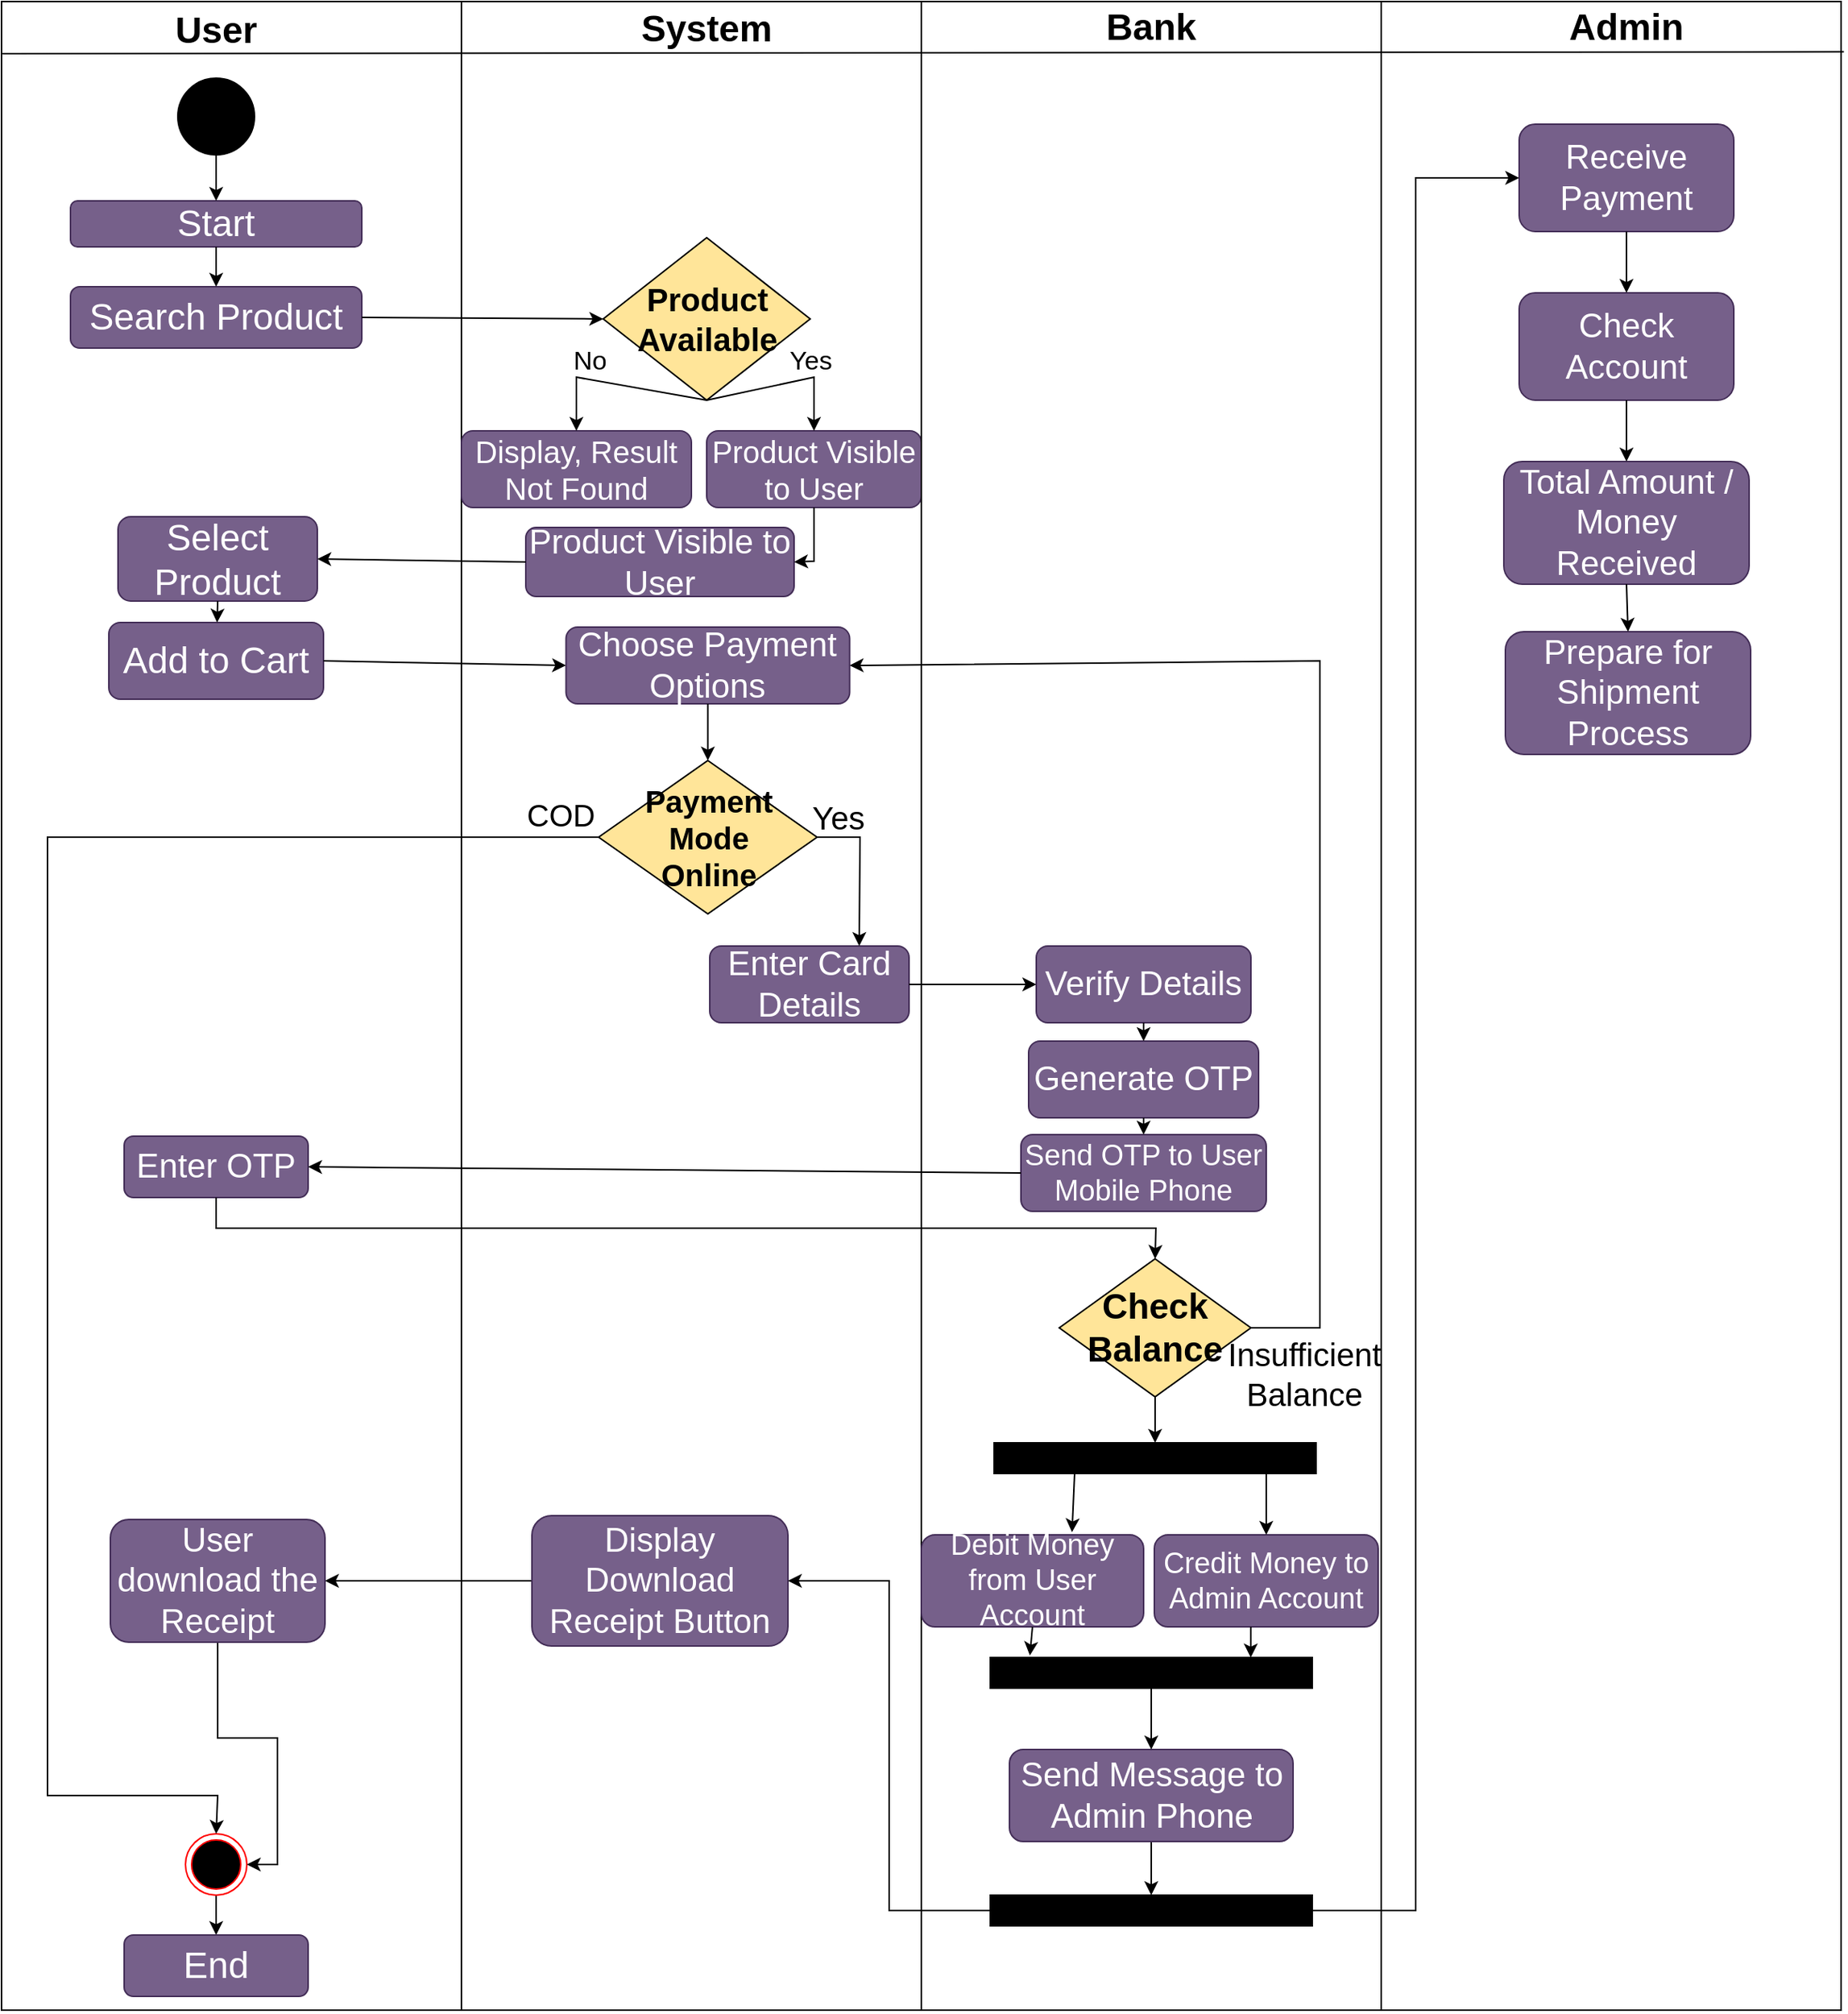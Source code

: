 <mxfile version="22.0.2" type="device">
  <diagram name="Page-1" id="IKYJlZN3N18hsduzmT-c">
    <mxGraphModel dx="1480" dy="866" grid="1" gridSize="10" guides="1" tooltips="1" connect="1" arrows="1" fold="1" page="1" pageScale="1" pageWidth="1100" pageHeight="850" math="0" shadow="0">
      <root>
        <mxCell id="0" />
        <mxCell id="1" parent="0" />
        <mxCell id="9lYV--l126R9IqNX4mJA-1" value="" style="rounded=0;whiteSpace=wrap;html=1;" parent="1" vertex="1">
          <mxGeometry x="240" y="40" width="600" height="1310" as="geometry" />
        </mxCell>
        <mxCell id="9lYV--l126R9IqNX4mJA-2" value="" style="endArrow=none;html=1;rounded=0;entryX=0.5;entryY=0;entryDx=0;entryDy=0;exitX=0.5;exitY=1;exitDx=0;exitDy=0;" parent="1" source="9lYV--l126R9IqNX4mJA-1" target="9lYV--l126R9IqNX4mJA-1" edge="1">
          <mxGeometry width="50" height="50" relative="1" as="geometry">
            <mxPoint x="510" y="250" as="sourcePoint" />
            <mxPoint x="560" y="200" as="targetPoint" />
          </mxGeometry>
        </mxCell>
        <mxCell id="9lYV--l126R9IqNX4mJA-3" value="" style="endArrow=none;html=1;rounded=0;exitX=-0.001;exitY=0.042;exitDx=0;exitDy=0;exitPerimeter=0;entryX=1;entryY=0.5;entryDx=0;entryDy=0;" parent="1" source="9lYV--l126R9IqNX4mJA-33" edge="1">
          <mxGeometry width="50" height="50" relative="1" as="geometry">
            <mxPoint x="239.4" y="78.86" as="sourcePoint" />
            <mxPoint x="1140" y="74" as="targetPoint" />
          </mxGeometry>
        </mxCell>
        <mxCell id="9lYV--l126R9IqNX4mJA-4" value="User" style="text;html=1;strokeColor=none;fillColor=none;align=center;verticalAlign=middle;whiteSpace=wrap;rounded=0;fontSize=24;fontStyle=1" parent="1" vertex="1">
          <mxGeometry x="350" y="44" width="60" height="30" as="geometry" />
        </mxCell>
        <mxCell id="9lYV--l126R9IqNX4mJA-5" value="System" style="text;html=1;strokeColor=none;fillColor=none;align=center;verticalAlign=middle;whiteSpace=wrap;rounded=0;fontSize=24;fontStyle=1" parent="1" vertex="1">
          <mxGeometry x="670" y="43" width="60" height="30" as="geometry" />
        </mxCell>
        <mxCell id="9lYV--l126R9IqNX4mJA-6" value="Start" style="rounded=1;whiteSpace=wrap;html=1;fontSize=24;fillColor=#76608a;fontColor=#ffffff;strokeColor=#432D57;" parent="1" vertex="1">
          <mxGeometry x="285" y="170" width="190" height="30" as="geometry" />
        </mxCell>
        <mxCell id="9lYV--l126R9IqNX4mJA-8" value="" style="ellipse;whiteSpace=wrap;html=1;aspect=fixed;fontColor=#000000;labelBackgroundColor=none;strokeColor=#000000;fillColor=#000000;" parent="1" vertex="1">
          <mxGeometry x="355" y="90" width="50" height="50" as="geometry" />
        </mxCell>
        <mxCell id="9lYV--l126R9IqNX4mJA-9" value="" style="endArrow=classic;html=1;rounded=0;exitX=0.5;exitY=1;exitDx=0;exitDy=0;" parent="1" source="9lYV--l126R9IqNX4mJA-8" target="9lYV--l126R9IqNX4mJA-6" edge="1">
          <mxGeometry width="50" height="50" relative="1" as="geometry">
            <mxPoint x="510" y="250" as="sourcePoint" />
            <mxPoint x="560" y="200" as="targetPoint" />
          </mxGeometry>
        </mxCell>
        <mxCell id="9lYV--l126R9IqNX4mJA-10" value="Search Product" style="rounded=1;whiteSpace=wrap;html=1;fontSize=24;fillColor=#76608a;fontColor=#ffffff;strokeColor=#432D57;" parent="1" vertex="1">
          <mxGeometry x="285" y="226" width="190" height="40" as="geometry" />
        </mxCell>
        <mxCell id="9lYV--l126R9IqNX4mJA-12" value="Product &lt;br style=&quot;font-size: 21px;&quot;&gt;Available" style="rhombus;whiteSpace=wrap;html=1;fillColor=#FFE599;fontStyle=1;fontSize=21;" parent="1" vertex="1">
          <mxGeometry x="632.5" y="194" width="135" height="106" as="geometry" />
        </mxCell>
        <mxCell id="9lYV--l126R9IqNX4mJA-13" value="" style="endArrow=classic;html=1;rounded=0;exitX=1;exitY=0.5;exitDx=0;exitDy=0;entryX=0;entryY=0.5;entryDx=0;entryDy=0;" parent="1" source="9lYV--l126R9IqNX4mJA-10" target="9lYV--l126R9IqNX4mJA-12" edge="1">
          <mxGeometry width="50" height="50" relative="1" as="geometry">
            <mxPoint x="510" y="250" as="sourcePoint" />
            <mxPoint x="560" y="200" as="targetPoint" />
          </mxGeometry>
        </mxCell>
        <mxCell id="9lYV--l126R9IqNX4mJA-15" value="Display, Result Not Found" style="rounded=1;whiteSpace=wrap;html=1;fontSize=20;fillColor=#76608a;fontColor=#ffffff;strokeColor=#432D57;" parent="1" vertex="1">
          <mxGeometry x="540" y="320" width="150" height="50" as="geometry" />
        </mxCell>
        <mxCell id="9lYV--l126R9IqNX4mJA-16" value="Product Visible to User" style="rounded=1;whiteSpace=wrap;html=1;fontSize=20;fillColor=#76608a;fontColor=#ffffff;strokeColor=#432D57;" parent="1" vertex="1">
          <mxGeometry x="700" y="320" width="140" height="50" as="geometry" />
        </mxCell>
        <mxCell id="9lYV--l126R9IqNX4mJA-17" value="" style="endArrow=classic;html=1;rounded=0;exitX=0.5;exitY=1;exitDx=0;exitDy=0;entryX=0.5;entryY=0;entryDx=0;entryDy=0;" parent="1" source="9lYV--l126R9IqNX4mJA-12" target="9lYV--l126R9IqNX4mJA-15" edge="1">
          <mxGeometry width="50" height="50" relative="1" as="geometry">
            <mxPoint x="510" y="250" as="sourcePoint" />
            <mxPoint x="560" y="200" as="targetPoint" />
            <Array as="points">
              <mxPoint x="615" y="285" />
            </Array>
          </mxGeometry>
        </mxCell>
        <mxCell id="9lYV--l126R9IqNX4mJA-18" value="" style="endArrow=classic;html=1;rounded=0;exitX=0.5;exitY=1;exitDx=0;exitDy=0;entryX=0.5;entryY=0;entryDx=0;entryDy=0;" parent="1" source="9lYV--l126R9IqNX4mJA-12" target="9lYV--l126R9IqNX4mJA-16" edge="1">
          <mxGeometry width="50" height="50" relative="1" as="geometry">
            <mxPoint x="710" y="295" as="sourcePoint" />
            <mxPoint x="625" y="330" as="targetPoint" />
            <Array as="points">
              <mxPoint x="770" y="285" />
            </Array>
          </mxGeometry>
        </mxCell>
        <mxCell id="9lYV--l126R9IqNX4mJA-19" value="Product Visible to User" style="rounded=1;whiteSpace=wrap;html=1;fontSize=22;fillColor=#76608a;fontColor=#ffffff;strokeColor=#432D57;" parent="1" vertex="1">
          <mxGeometry x="582" y="383" width="175" height="45" as="geometry" />
        </mxCell>
        <mxCell id="9lYV--l126R9IqNX4mJA-20" value="Yes" style="text;html=1;strokeColor=none;fillColor=none;align=center;verticalAlign=middle;whiteSpace=wrap;rounded=0;fontSize=17;" parent="1" vertex="1">
          <mxGeometry x="738" y="260" width="60" height="30" as="geometry" />
        </mxCell>
        <mxCell id="9lYV--l126R9IqNX4mJA-21" value="No" style="text;html=1;strokeColor=none;fillColor=none;align=center;verticalAlign=middle;whiteSpace=wrap;rounded=0;fontSize=17;" parent="1" vertex="1">
          <mxGeometry x="594" y="260" width="60" height="30" as="geometry" />
        </mxCell>
        <mxCell id="9lYV--l126R9IqNX4mJA-22" value="" style="endArrow=classic;html=1;rounded=0;exitX=0.5;exitY=1;exitDx=0;exitDy=0;entryX=1;entryY=0.5;entryDx=0;entryDy=0;" parent="1" source="9lYV--l126R9IqNX4mJA-16" target="9lYV--l126R9IqNX4mJA-19" edge="1">
          <mxGeometry width="50" height="50" relative="1" as="geometry">
            <mxPoint x="500" y="450" as="sourcePoint" />
            <mxPoint x="550" y="400" as="targetPoint" />
            <Array as="points">
              <mxPoint x="770" y="405" />
            </Array>
          </mxGeometry>
        </mxCell>
        <mxCell id="9lYV--l126R9IqNX4mJA-23" value="Select Product" style="rounded=1;whiteSpace=wrap;html=1;fontSize=24;fillColor=#76608a;fontColor=#ffffff;strokeColor=#432D57;" parent="1" vertex="1">
          <mxGeometry x="316" y="376" width="130" height="55" as="geometry" />
        </mxCell>
        <mxCell id="9lYV--l126R9IqNX4mJA-24" value="Add to Cart" style="rounded=1;whiteSpace=wrap;html=1;fontSize=24;fillColor=#76608a;fontColor=#ffffff;strokeColor=#432D57;" parent="1" vertex="1">
          <mxGeometry x="310" y="445" width="140" height="50" as="geometry" />
        </mxCell>
        <mxCell id="9lYV--l126R9IqNX4mJA-25" value="" style="endArrow=classic;html=1;rounded=0;entryX=1;entryY=0.5;entryDx=0;entryDy=0;exitX=0;exitY=0.5;exitDx=0;exitDy=0;" parent="1" source="9lYV--l126R9IqNX4mJA-19" target="9lYV--l126R9IqNX4mJA-23" edge="1">
          <mxGeometry width="50" height="50" relative="1" as="geometry">
            <mxPoint x="500" y="450" as="sourcePoint" />
            <mxPoint x="550" y="400" as="targetPoint" />
          </mxGeometry>
        </mxCell>
        <mxCell id="9lYV--l126R9IqNX4mJA-26" value="" style="endArrow=classic;html=1;rounded=0;exitX=0.5;exitY=1;exitDx=0;exitDy=0;" parent="1" source="9lYV--l126R9IqNX4mJA-23" target="9lYV--l126R9IqNX4mJA-24" edge="1">
          <mxGeometry width="50" height="50" relative="1" as="geometry">
            <mxPoint x="500" y="450" as="sourcePoint" />
            <mxPoint x="550" y="400" as="targetPoint" />
          </mxGeometry>
        </mxCell>
        <mxCell id="9lYV--l126R9IqNX4mJA-28" value="Choose Payment Options" style="rounded=1;whiteSpace=wrap;html=1;fontSize=22;fillColor=#76608a;fontColor=#ffffff;strokeColor=#432D57;" parent="1" vertex="1">
          <mxGeometry x="608.25" y="448" width="185" height="50" as="geometry" />
        </mxCell>
        <mxCell id="9lYV--l126R9IqNX4mJA-29" value="" style="endArrow=classic;html=1;rounded=0;exitX=1;exitY=0.5;exitDx=0;exitDy=0;entryX=0;entryY=0.5;entryDx=0;entryDy=0;" parent="1" source="9lYV--l126R9IqNX4mJA-24" target="9lYV--l126R9IqNX4mJA-28" edge="1">
          <mxGeometry width="50" height="50" relative="1" as="geometry">
            <mxPoint x="500" y="450" as="sourcePoint" />
            <mxPoint x="550" y="400" as="targetPoint" />
          </mxGeometry>
        </mxCell>
        <mxCell id="9lYV--l126R9IqNX4mJA-31" value="Payment Mode&lt;br style=&quot;font-size: 20px;&quot;&gt;Online" style="rhombus;whiteSpace=wrap;html=1;fillColor=#FFE599;fontStyle=1;fontSize=20;" parent="1" vertex="1">
          <mxGeometry x="629.5" y="535" width="142.5" height="100" as="geometry" />
        </mxCell>
        <mxCell id="9lYV--l126R9IqNX4mJA-33" value="" style="rounded=0;whiteSpace=wrap;html=1;fontSize=14;" parent="1" vertex="1">
          <mxGeometry x="840" y="40" width="310" height="1310" as="geometry" />
        </mxCell>
        <mxCell id="9lYV--l126R9IqNX4mJA-36" value="Bank" style="text;html=1;strokeColor=none;fillColor=none;align=center;verticalAlign=middle;whiteSpace=wrap;rounded=0;fontSize=24;fontStyle=1" parent="1" vertex="1">
          <mxGeometry x="960" y="42" width="60" height="30" as="geometry" />
        </mxCell>
        <mxCell id="9lYV--l126R9IqNX4mJA-37" value="" style="endArrow=classic;html=1;rounded=0;exitX=0.5;exitY=1;exitDx=0;exitDy=0;entryX=0.5;entryY=0;entryDx=0;entryDy=0;" parent="1" source="9lYV--l126R9IqNX4mJA-28" target="9lYV--l126R9IqNX4mJA-31" edge="1">
          <mxGeometry width="50" height="50" relative="1" as="geometry">
            <mxPoint x="800" y="500" as="sourcePoint" />
            <mxPoint x="850" y="450" as="targetPoint" />
          </mxGeometry>
        </mxCell>
        <mxCell id="9lYV--l126R9IqNX4mJA-102" style="edgeStyle=orthogonalEdgeStyle;rounded=0;orthogonalLoop=1;jettySize=auto;html=1;entryX=0.5;entryY=0;entryDx=0;entryDy=0;" parent="1" source="9lYV--l126R9IqNX4mJA-38" target="9lYV--l126R9IqNX4mJA-101" edge="1">
          <mxGeometry relative="1" as="geometry" />
        </mxCell>
        <mxCell id="9lYV--l126R9IqNX4mJA-38" value="" style="ellipse;html=1;shape=endState;fillColor=#000000;strokeColor=#ff0000;" parent="1" vertex="1">
          <mxGeometry x="360" y="1235" width="40" height="40" as="geometry" />
        </mxCell>
        <mxCell id="9lYV--l126R9IqNX4mJA-40" value="COD" style="text;html=1;strokeColor=none;fillColor=none;align=center;verticalAlign=middle;whiteSpace=wrap;rounded=0;fontSize=20;" parent="1" vertex="1">
          <mxGeometry x="575" y="555" width="60" height="30" as="geometry" />
        </mxCell>
        <mxCell id="9lYV--l126R9IqNX4mJA-41" value="Enter Card Details" style="rounded=1;whiteSpace=wrap;html=1;fontSize=22;fillColor=#76608a;fontColor=#ffffff;strokeColor=#432D57;" parent="1" vertex="1">
          <mxGeometry x="702" y="656" width="130" height="50" as="geometry" />
        </mxCell>
        <mxCell id="9lYV--l126R9IqNX4mJA-42" value="" style="endArrow=classic;html=1;rounded=0;exitX=1;exitY=0.5;exitDx=0;exitDy=0;entryX=0.75;entryY=0;entryDx=0;entryDy=0;" parent="1" source="9lYV--l126R9IqNX4mJA-31" target="9lYV--l126R9IqNX4mJA-41" edge="1">
          <mxGeometry width="50" height="50" relative="1" as="geometry">
            <mxPoint x="800" y="620" as="sourcePoint" />
            <mxPoint x="850" y="570" as="targetPoint" />
            <Array as="points">
              <mxPoint x="800" y="585" />
            </Array>
          </mxGeometry>
        </mxCell>
        <mxCell id="9lYV--l126R9IqNX4mJA-43" value="Yes" style="text;html=1;strokeColor=none;fillColor=none;align=center;verticalAlign=middle;whiteSpace=wrap;rounded=0;direction=south;fontSize=21;" parent="1" vertex="1">
          <mxGeometry x="771" y="542" width="30" height="60" as="geometry" />
        </mxCell>
        <mxCell id="9lYV--l126R9IqNX4mJA-44" value="Verify Details" style="rounded=1;whiteSpace=wrap;html=1;fillColor=#76608a;fontColor=#ffffff;strokeColor=#432D57;fontSize=22;" parent="1" vertex="1">
          <mxGeometry x="915" y="656" width="140" height="50" as="geometry" />
        </mxCell>
        <mxCell id="9lYV--l126R9IqNX4mJA-45" value="Generate OTP" style="rounded=1;whiteSpace=wrap;html=1;fillColor=#76608a;fontColor=#ffffff;strokeColor=#432D57;fontSize=22;" parent="1" vertex="1">
          <mxGeometry x="910" y="718" width="150" height="50" as="geometry" />
        </mxCell>
        <mxCell id="9lYV--l126R9IqNX4mJA-46" value="Send OTP to User Mobile Phone" style="rounded=1;whiteSpace=wrap;html=1;fillColor=#76608a;fontColor=#ffffff;strokeColor=#432D57;fontSize=19;" parent="1" vertex="1">
          <mxGeometry x="905" y="779" width="160" height="50" as="geometry" />
        </mxCell>
        <mxCell id="9lYV--l126R9IqNX4mJA-47" value="" style="endArrow=classic;html=1;rounded=0;exitX=1;exitY=0.5;exitDx=0;exitDy=0;entryX=0;entryY=0.5;entryDx=0;entryDy=0;" parent="1" source="9lYV--l126R9IqNX4mJA-41" target="9lYV--l126R9IqNX4mJA-44" edge="1">
          <mxGeometry width="50" height="50" relative="1" as="geometry">
            <mxPoint x="800" y="850" as="sourcePoint" />
            <mxPoint x="850" y="800" as="targetPoint" />
          </mxGeometry>
        </mxCell>
        <mxCell id="9lYV--l126R9IqNX4mJA-48" value="" style="endArrow=classic;html=1;rounded=0;exitX=0.5;exitY=1;exitDx=0;exitDy=0;entryX=0.5;entryY=0;entryDx=0;entryDy=0;" parent="1" source="9lYV--l126R9IqNX4mJA-44" target="9lYV--l126R9IqNX4mJA-45" edge="1">
          <mxGeometry width="50" height="50" relative="1" as="geometry">
            <mxPoint x="840" y="690" as="sourcePoint" />
            <mxPoint x="940" y="690" as="targetPoint" />
          </mxGeometry>
        </mxCell>
        <mxCell id="9lYV--l126R9IqNX4mJA-49" value="" style="endArrow=classic;html=1;rounded=0;exitX=0.5;exitY=1;exitDx=0;exitDy=0;entryX=0.5;entryY=0;entryDx=0;entryDy=0;" parent="1" source="9lYV--l126R9IqNX4mJA-45" target="9lYV--l126R9IqNX4mJA-46" edge="1">
          <mxGeometry width="50" height="50" relative="1" as="geometry">
            <mxPoint x="1000" y="710" as="sourcePoint" />
            <mxPoint x="1000" y="730" as="targetPoint" />
          </mxGeometry>
        </mxCell>
        <mxCell id="9lYV--l126R9IqNX4mJA-50" value="Enter OTP" style="rounded=1;whiteSpace=wrap;html=1;fontSize=22;fillColor=#76608a;fontColor=#ffffff;strokeColor=#432D57;" parent="1" vertex="1">
          <mxGeometry x="320" y="780" width="120" height="40" as="geometry" />
        </mxCell>
        <mxCell id="9lYV--l126R9IqNX4mJA-51" value="" style="endArrow=classic;html=1;rounded=0;exitX=0;exitY=0.5;exitDx=0;exitDy=0;entryX=1;entryY=0.5;entryDx=0;entryDy=0;" parent="1" source="9lYV--l126R9IqNX4mJA-46" target="9lYV--l126R9IqNX4mJA-50" edge="1">
          <mxGeometry width="50" height="50" relative="1" as="geometry">
            <mxPoint x="800" y="850" as="sourcePoint" />
            <mxPoint x="850" y="800" as="targetPoint" />
          </mxGeometry>
        </mxCell>
        <mxCell id="9lYV--l126R9IqNX4mJA-52" value="Check &lt;br style=&quot;font-size: 23px;&quot;&gt;Balance" style="rhombus;whiteSpace=wrap;html=1;fontStyle=1;fillColor=#FFE599;fontSize=23;" parent="1" vertex="1">
          <mxGeometry x="930" y="860" width="125" height="90" as="geometry" />
        </mxCell>
        <mxCell id="9lYV--l126R9IqNX4mJA-53" value="" style="endArrow=classic;html=1;rounded=0;exitX=0.5;exitY=1;exitDx=0;exitDy=0;entryX=0.5;entryY=0;entryDx=0;entryDy=0;" parent="1" source="9lYV--l126R9IqNX4mJA-50" target="9lYV--l126R9IqNX4mJA-52" edge="1">
          <mxGeometry width="50" height="50" relative="1" as="geometry">
            <mxPoint x="800" y="850" as="sourcePoint" />
            <mxPoint x="850" y="800" as="targetPoint" />
            <Array as="points">
              <mxPoint x="380" y="840" />
              <mxPoint x="993" y="840" />
            </Array>
          </mxGeometry>
        </mxCell>
        <mxCell id="9lYV--l126R9IqNX4mJA-55" value="" style="rounded=0;whiteSpace=wrap;html=1;strokeColor=#000000;fillColor=#000000;" parent="1" vertex="1">
          <mxGeometry x="887.5" y="980" width="210" height="20" as="geometry" />
        </mxCell>
        <mxCell id="9lYV--l126R9IqNX4mJA-56" value="" style="endArrow=classic;html=1;rounded=0;exitX=0.5;exitY=1;exitDx=0;exitDy=0;entryX=0.5;entryY=0;entryDx=0;entryDy=0;" parent="1" source="9lYV--l126R9IqNX4mJA-52" target="9lYV--l126R9IqNX4mJA-55" edge="1">
          <mxGeometry width="50" height="50" relative="1" as="geometry">
            <mxPoint x="800" y="970" as="sourcePoint" />
            <mxPoint x="850" y="920" as="targetPoint" />
          </mxGeometry>
        </mxCell>
        <mxCell id="9lYV--l126R9IqNX4mJA-57" value="Debit Money from User Account" style="rounded=1;whiteSpace=wrap;html=1;fillColor=#76608a;fontColor=#ffffff;strokeColor=#432D57;fontSize=19;" parent="1" vertex="1">
          <mxGeometry x="840" y="1040" width="145" height="60" as="geometry" />
        </mxCell>
        <mxCell id="9lYV--l126R9IqNX4mJA-58" value="Credit Money to Admin Account" style="rounded=1;whiteSpace=wrap;html=1;fillColor=#76608a;fontColor=#ffffff;strokeColor=#432D57;fontSize=19;" parent="1" vertex="1">
          <mxGeometry x="992" y="1040" width="146" height="60" as="geometry" />
        </mxCell>
        <mxCell id="9lYV--l126R9IqNX4mJA-60" value="" style="endArrow=classic;html=1;rounded=0;exitX=0.25;exitY=1;exitDx=0;exitDy=0;entryX=0.678;entryY=-0.029;entryDx=0;entryDy=0;entryPerimeter=0;" parent="1" source="9lYV--l126R9IqNX4mJA-55" target="9lYV--l126R9IqNX4mJA-57" edge="1">
          <mxGeometry width="50" height="50" relative="1" as="geometry">
            <mxPoint x="800" y="970" as="sourcePoint" />
            <mxPoint x="850" y="920" as="targetPoint" />
          </mxGeometry>
        </mxCell>
        <mxCell id="9lYV--l126R9IqNX4mJA-61" value="" style="endArrow=classic;html=1;rounded=0;entryX=0.5;entryY=0;entryDx=0;entryDy=0;" parent="1" target="9lYV--l126R9IqNX4mJA-58" edge="1">
          <mxGeometry width="50" height="50" relative="1" as="geometry">
            <mxPoint x="1065" y="990" as="sourcePoint" />
            <mxPoint x="950" y="1060" as="targetPoint" />
          </mxGeometry>
        </mxCell>
        <mxCell id="9lYV--l126R9IqNX4mJA-104" style="edgeStyle=orthogonalEdgeStyle;rounded=0;orthogonalLoop=1;jettySize=auto;html=1;entryX=0.5;entryY=0;entryDx=0;entryDy=0;" parent="1" source="9lYV--l126R9IqNX4mJA-62" target="9lYV--l126R9IqNX4mJA-89" edge="1">
          <mxGeometry relative="1" as="geometry" />
        </mxCell>
        <mxCell id="9lYV--l126R9IqNX4mJA-62" value="Send Message to Admin Phone" style="rounded=1;whiteSpace=wrap;html=1;fillColor=#76608a;fontColor=#ffffff;strokeColor=#432D57;fontSize=22;" parent="1" vertex="1">
          <mxGeometry x="897.5" y="1180" width="185" height="60" as="geometry" />
        </mxCell>
        <mxCell id="9lYV--l126R9IqNX4mJA-63" value="" style="rounded=0;whiteSpace=wrap;html=1;strokeColor=#000000;fillColor=#000000;" parent="1" vertex="1">
          <mxGeometry x="885" y="1120" width="210" height="20" as="geometry" />
        </mxCell>
        <mxCell id="9lYV--l126R9IqNX4mJA-66" value="" style="endArrow=classic;html=1;rounded=0;exitX=0.5;exitY=1;exitDx=0;exitDy=0;entryX=0.5;entryY=0;entryDx=0;entryDy=0;" parent="1" source="9lYV--l126R9IqNX4mJA-63" target="9lYV--l126R9IqNX4mJA-62" edge="1">
          <mxGeometry width="50" height="50" relative="1" as="geometry">
            <mxPoint x="800" y="1090" as="sourcePoint" />
            <mxPoint x="850" y="1040" as="targetPoint" />
          </mxGeometry>
        </mxCell>
        <mxCell id="9lYV--l126R9IqNX4mJA-67" value="" style="rounded=0;whiteSpace=wrap;html=1;" parent="1" vertex="1">
          <mxGeometry x="1140" y="40" width="300" height="1310" as="geometry" />
        </mxCell>
        <mxCell id="9lYV--l126R9IqNX4mJA-68" value="" style="endArrow=none;html=1;rounded=0;exitX=0.001;exitY=0.026;exitDx=0;exitDy=0;exitPerimeter=0;entryX=1.006;entryY=0.025;entryDx=0;entryDy=0;entryPerimeter=0;" parent="1" source="9lYV--l126R9IqNX4mJA-1" target="9lYV--l126R9IqNX4mJA-67" edge="1">
          <mxGeometry width="50" height="50" relative="1" as="geometry">
            <mxPoint x="830" y="120" as="sourcePoint" />
            <mxPoint x="880" y="70" as="targetPoint" />
          </mxGeometry>
        </mxCell>
        <mxCell id="9lYV--l126R9IqNX4mJA-69" value="Admin" style="text;html=1;strokeColor=none;fillColor=none;align=center;verticalAlign=middle;whiteSpace=wrap;rounded=0;fontSize=24;fontStyle=1" parent="1" vertex="1">
          <mxGeometry x="1270" y="42" width="60" height="30" as="geometry" />
        </mxCell>
        <mxCell id="9lYV--l126R9IqNX4mJA-70" value="Receive Payment" style="rounded=1;whiteSpace=wrap;html=1;fillColor=#76608a;fontColor=#ffffff;strokeColor=#432D57;fontSize=22;" parent="1" vertex="1">
          <mxGeometry x="1230" y="120" width="140" height="70" as="geometry" />
        </mxCell>
        <mxCell id="9lYV--l126R9IqNX4mJA-71" value="Check Account" style="rounded=1;whiteSpace=wrap;html=1;fillColor=#76608a;fontColor=#ffffff;strokeColor=#432D57;fontSize=22;" parent="1" vertex="1">
          <mxGeometry x="1230" y="230" width="140" height="70" as="geometry" />
        </mxCell>
        <mxCell id="9lYV--l126R9IqNX4mJA-72" value="Total Amount / Money Received" style="rounded=1;whiteSpace=wrap;html=1;fillColor=#76608a;fontColor=#ffffff;strokeColor=#432D57;fontSize=22;" parent="1" vertex="1">
          <mxGeometry x="1220" y="340" width="160" height="80" as="geometry" />
        </mxCell>
        <mxCell id="9lYV--l126R9IqNX4mJA-73" value="Prepare for Shipment Process" style="rounded=1;whiteSpace=wrap;html=1;fillColor=#76608a;fontColor=#ffffff;strokeColor=#432D57;fontSize=22;" parent="1" vertex="1">
          <mxGeometry x="1221" y="451" width="160" height="80" as="geometry" />
        </mxCell>
        <mxCell id="9lYV--l126R9IqNX4mJA-75" value="" style="endArrow=classic;html=1;rounded=0;exitX=0.5;exitY=1;exitDx=0;exitDy=0;entryX=0.5;entryY=0;entryDx=0;entryDy=0;" parent="1" source="9lYV--l126R9IqNX4mJA-70" target="9lYV--l126R9IqNX4mJA-71" edge="1">
          <mxGeometry width="50" height="50" relative="1" as="geometry">
            <mxPoint x="1000" y="290" as="sourcePoint" />
            <mxPoint x="1050" y="240" as="targetPoint" />
          </mxGeometry>
        </mxCell>
        <mxCell id="9lYV--l126R9IqNX4mJA-76" value="" style="endArrow=classic;html=1;rounded=0;exitX=0.5;exitY=1;exitDx=0;exitDy=0;entryX=0.5;entryY=0;entryDx=0;entryDy=0;" parent="1" source="9lYV--l126R9IqNX4mJA-71" target="9lYV--l126R9IqNX4mJA-72" edge="1">
          <mxGeometry width="50" height="50" relative="1" as="geometry">
            <mxPoint x="1310" y="200" as="sourcePoint" />
            <mxPoint x="1310" y="240" as="targetPoint" />
          </mxGeometry>
        </mxCell>
        <mxCell id="9lYV--l126R9IqNX4mJA-77" value="" style="endArrow=classic;html=1;rounded=0;exitX=0.5;exitY=1;exitDx=0;exitDy=0;entryX=0.5;entryY=0;entryDx=0;entryDy=0;" parent="1" source="9lYV--l126R9IqNX4mJA-72" target="9lYV--l126R9IqNX4mJA-73" edge="1">
          <mxGeometry width="50" height="50" relative="1" as="geometry">
            <mxPoint x="1310" y="310" as="sourcePoint" />
            <mxPoint x="1310" y="350" as="targetPoint" />
          </mxGeometry>
        </mxCell>
        <mxCell id="9lYV--l126R9IqNX4mJA-78" value="" style="endArrow=classic;html=1;rounded=0;exitX=1;exitY=0.5;exitDx=0;exitDy=0;entryX=1;entryY=0.5;entryDx=0;entryDy=0;" parent="1" source="9lYV--l126R9IqNX4mJA-52" target="9lYV--l126R9IqNX4mJA-28" edge="1">
          <mxGeometry width="50" height="50" relative="1" as="geometry">
            <mxPoint x="900" y="770" as="sourcePoint" />
            <mxPoint x="950" y="720" as="targetPoint" />
            <Array as="points">
              <mxPoint x="1100" y="905" />
              <mxPoint x="1100" y="470" />
            </Array>
          </mxGeometry>
        </mxCell>
        <mxCell id="9lYV--l126R9IqNX4mJA-80" value="Insufficient Balance" style="text;html=1;strokeColor=none;fillColor=none;align=center;verticalAlign=middle;whiteSpace=wrap;rounded=0;fontSize=21;" parent="1" vertex="1">
          <mxGeometry x="1060" y="920" width="60" height="30" as="geometry" />
        </mxCell>
        <mxCell id="9lYV--l126R9IqNX4mJA-83" value="" style="endArrow=classic;html=1;rounded=0;exitX=0.5;exitY=1;exitDx=0;exitDy=0;entryX=0.123;entryY=-0.068;entryDx=0;entryDy=0;entryPerimeter=0;" parent="1" source="9lYV--l126R9IqNX4mJA-57" target="9lYV--l126R9IqNX4mJA-63" edge="1">
          <mxGeometry width="50" height="50" relative="1" as="geometry">
            <mxPoint x="820" y="1000" as="sourcePoint" />
            <mxPoint x="870" y="950" as="targetPoint" />
          </mxGeometry>
        </mxCell>
        <mxCell id="9lYV--l126R9IqNX4mJA-85" value="" style="endArrow=classic;html=1;rounded=0;exitX=0.5;exitY=1;exitDx=0;exitDy=0;" parent="1" source="9lYV--l126R9IqNX4mJA-6" target="9lYV--l126R9IqNX4mJA-10" edge="1">
          <mxGeometry width="50" height="50" relative="1" as="geometry">
            <mxPoint x="760" y="400" as="sourcePoint" />
            <mxPoint x="810" y="350" as="targetPoint" />
          </mxGeometry>
        </mxCell>
        <mxCell id="9lYV--l126R9IqNX4mJA-87" value="" style="endArrow=classic;html=1;rounded=0;exitX=0;exitY=0.5;exitDx=0;exitDy=0;entryX=0.5;entryY=0;entryDx=0;entryDy=0;" parent="1" source="9lYV--l126R9IqNX4mJA-31" target="9lYV--l126R9IqNX4mJA-38" edge="1">
          <mxGeometry width="50" height="50" relative="1" as="geometry">
            <mxPoint x="760" y="670" as="sourcePoint" />
            <mxPoint x="810" y="620" as="targetPoint" />
            <Array as="points">
              <mxPoint x="270" y="585" />
              <mxPoint x="270" y="1210" />
              <mxPoint x="381" y="1210" />
            </Array>
          </mxGeometry>
        </mxCell>
        <mxCell id="9lYV--l126R9IqNX4mJA-98" style="edgeStyle=orthogonalEdgeStyle;rounded=0;orthogonalLoop=1;jettySize=auto;html=1;entryX=1;entryY=0.5;entryDx=0;entryDy=0;" parent="1" source="9lYV--l126R9IqNX4mJA-88" target="9lYV--l126R9IqNX4mJA-96" edge="1">
          <mxGeometry relative="1" as="geometry" />
        </mxCell>
        <mxCell id="9lYV--l126R9IqNX4mJA-88" value="Display Download Receipt Button" style="rounded=1;whiteSpace=wrap;html=1;fontSize=22;fillColor=#76608a;fontColor=#ffffff;strokeColor=#432D57;" parent="1" vertex="1">
          <mxGeometry x="586" y="1027.5" width="167" height="85" as="geometry" />
        </mxCell>
        <mxCell id="9lYV--l126R9IqNX4mJA-94" style="edgeStyle=orthogonalEdgeStyle;rounded=0;orthogonalLoop=1;jettySize=auto;html=1;entryX=1;entryY=0.5;entryDx=0;entryDy=0;" parent="1" source="9lYV--l126R9IqNX4mJA-89" target="9lYV--l126R9IqNX4mJA-88" edge="1">
          <mxGeometry relative="1" as="geometry" />
        </mxCell>
        <mxCell id="9lYV--l126R9IqNX4mJA-95" style="edgeStyle=orthogonalEdgeStyle;rounded=0;orthogonalLoop=1;jettySize=auto;html=1;entryX=0;entryY=0.5;entryDx=0;entryDy=0;" parent="1" source="9lYV--l126R9IqNX4mJA-89" target="9lYV--l126R9IqNX4mJA-70" edge="1">
          <mxGeometry relative="1" as="geometry" />
        </mxCell>
        <mxCell id="9lYV--l126R9IqNX4mJA-89" value="" style="rounded=0;whiteSpace=wrap;html=1;strokeColor=#000000;fillColor=#000000;" parent="1" vertex="1">
          <mxGeometry x="885" y="1275" width="210" height="20" as="geometry" />
        </mxCell>
        <mxCell id="9lYV--l126R9IqNX4mJA-99" style="edgeStyle=orthogonalEdgeStyle;rounded=0;orthogonalLoop=1;jettySize=auto;html=1;entryX=1;entryY=0.5;entryDx=0;entryDy=0;" parent="1" source="9lYV--l126R9IqNX4mJA-96" target="9lYV--l126R9IqNX4mJA-38" edge="1">
          <mxGeometry relative="1" as="geometry" />
        </mxCell>
        <mxCell id="9lYV--l126R9IqNX4mJA-96" value="User download the Receipt" style="rounded=1;whiteSpace=wrap;html=1;fontSize=22;fillColor=#76608a;fontColor=#ffffff;strokeColor=#432D57;" parent="1" vertex="1">
          <mxGeometry x="311" y="1030" width="140" height="80" as="geometry" />
        </mxCell>
        <mxCell id="9lYV--l126R9IqNX4mJA-101" value="End" style="rounded=1;whiteSpace=wrap;html=1;fontSize=24;fillColor=#76608a;fontColor=#ffffff;strokeColor=#432D57;" parent="1" vertex="1">
          <mxGeometry x="320" y="1301" width="120" height="40" as="geometry" />
        </mxCell>
        <mxCell id="7DwRGyPSo_L3SLI8jwn--3" value="" style="endArrow=classic;html=1;rounded=0;entryX=0.809;entryY=0;entryDx=0;entryDy=0;entryPerimeter=0;exitX=0.431;exitY=1;exitDx=0;exitDy=0;exitPerimeter=0;" parent="1" source="9lYV--l126R9IqNX4mJA-58" target="9lYV--l126R9IqNX4mJA-63" edge="1">
          <mxGeometry width="50" height="50" relative="1" as="geometry">
            <mxPoint x="870" y="1000" as="sourcePoint" />
            <mxPoint x="920" y="950" as="targetPoint" />
          </mxGeometry>
        </mxCell>
      </root>
    </mxGraphModel>
  </diagram>
</mxfile>
